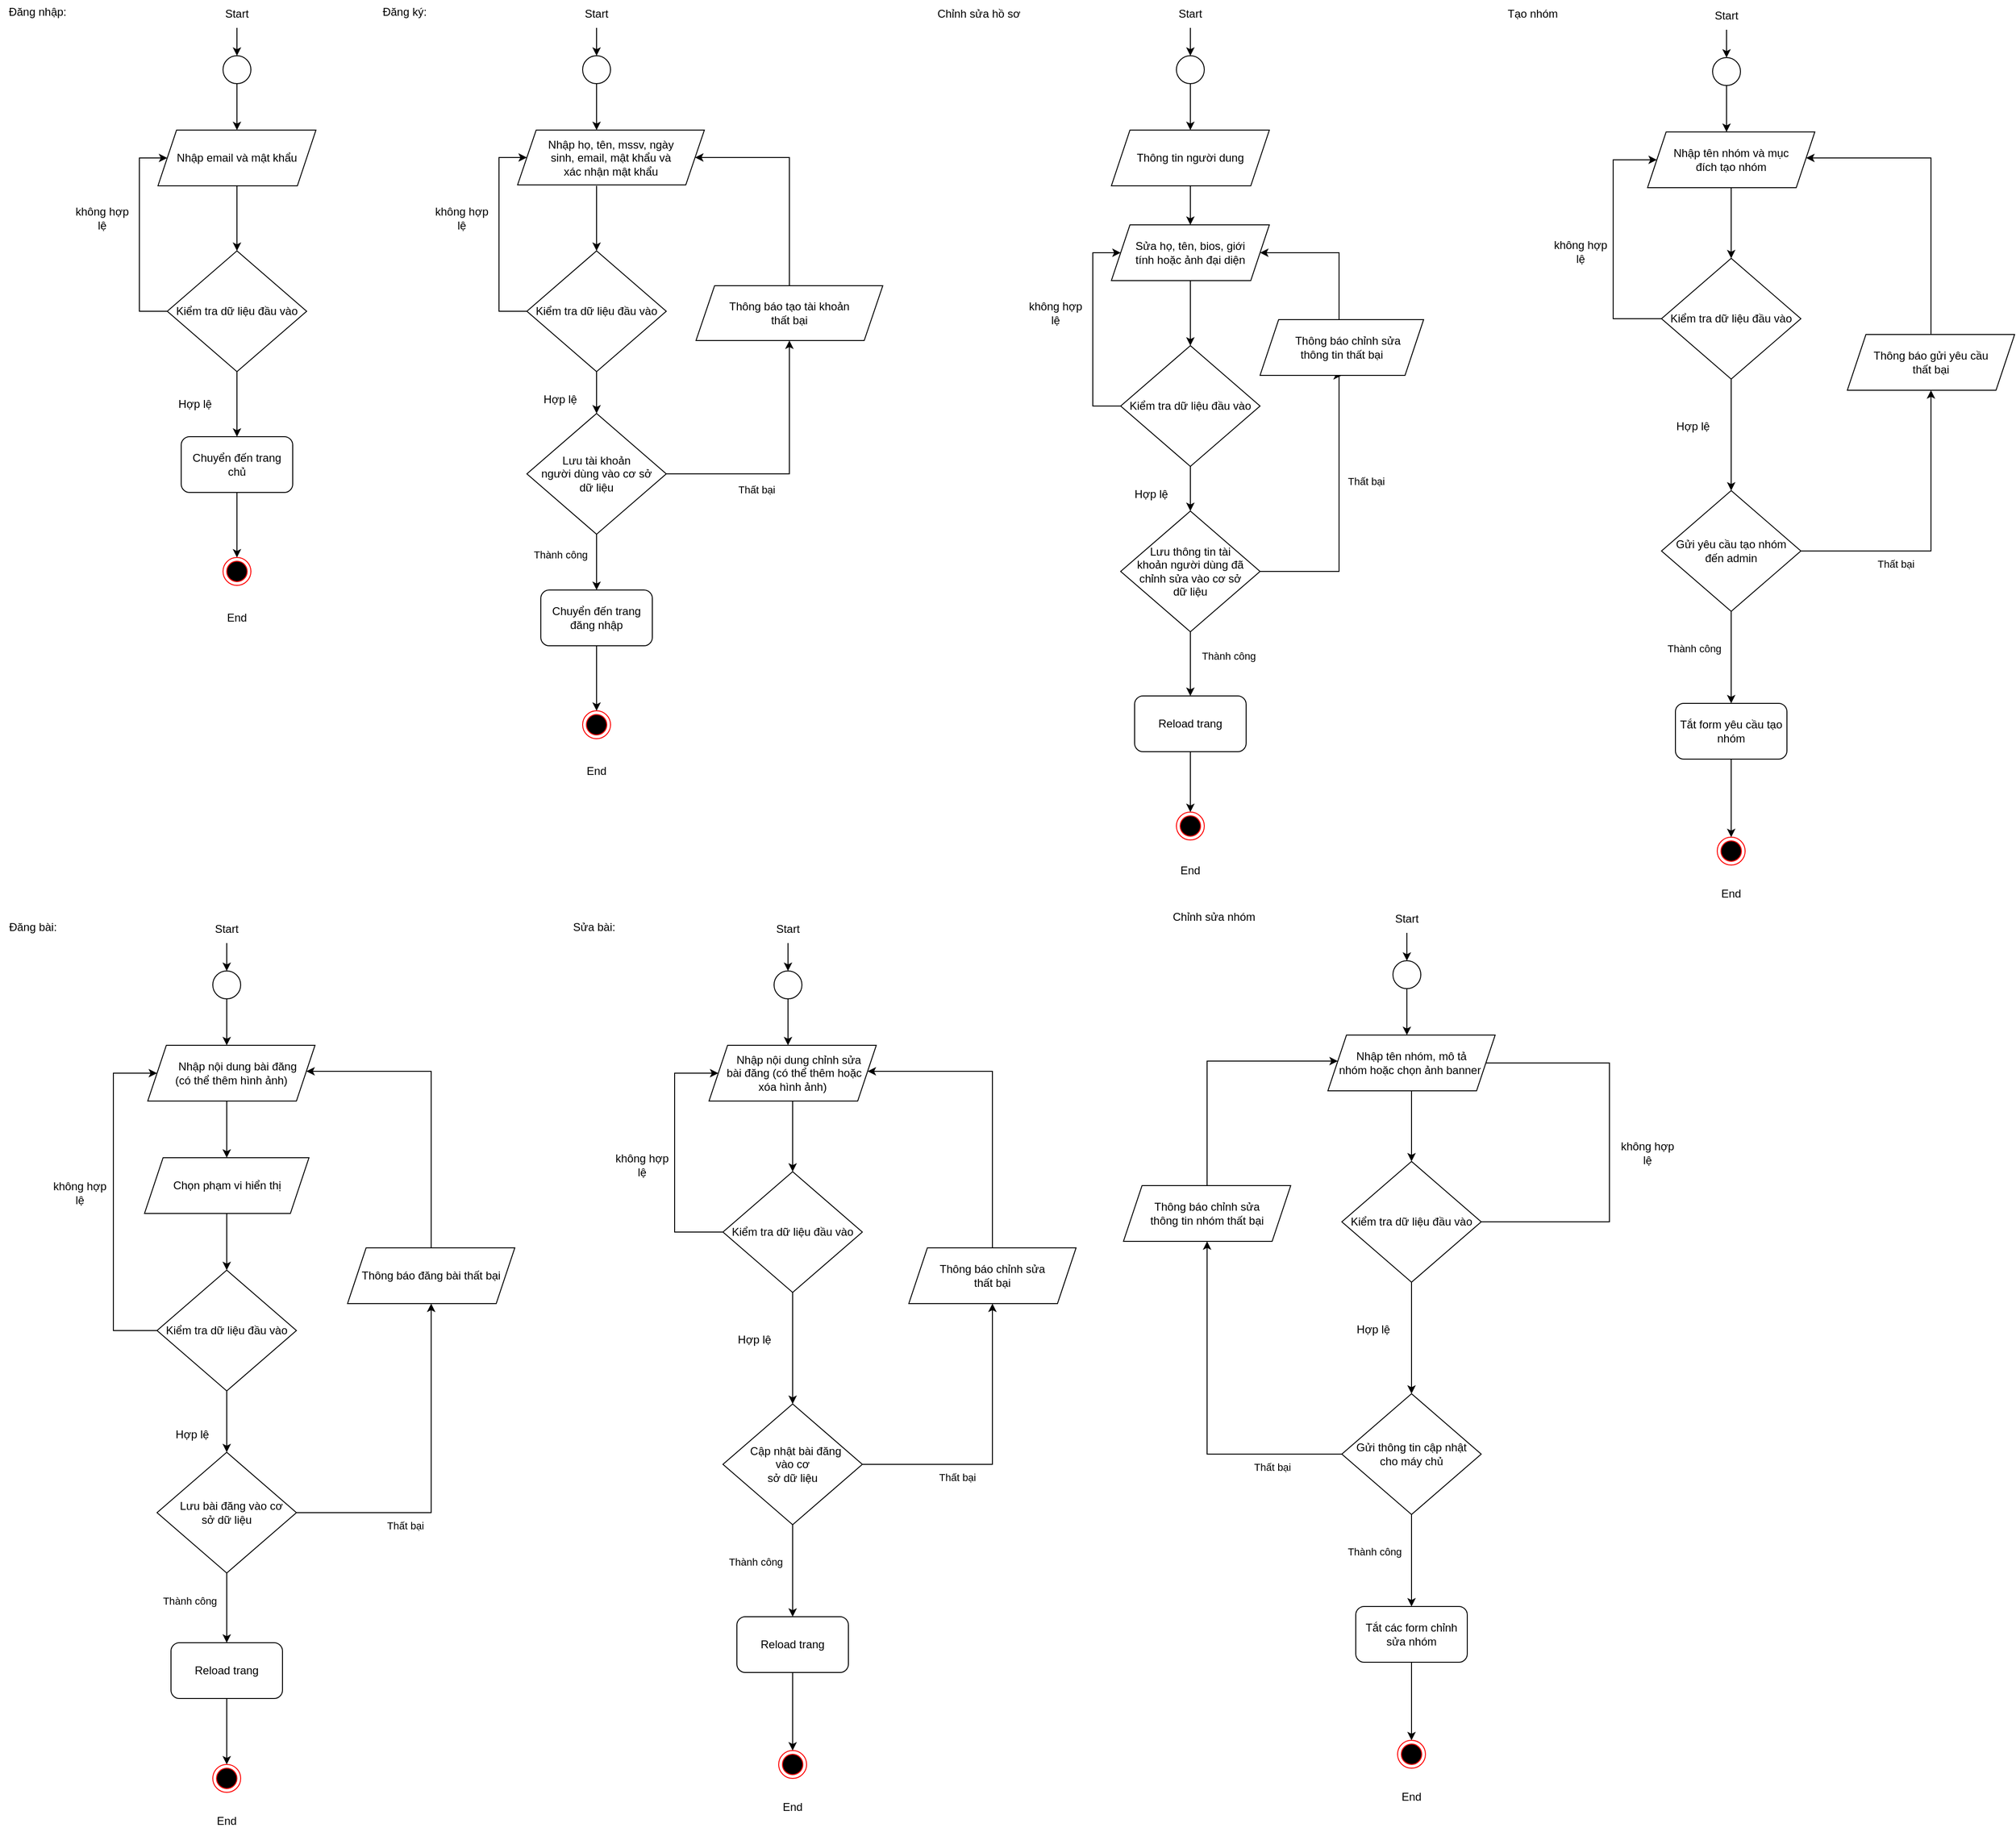<mxfile version="24.8.4">
  <diagram name="Page-1" id="thldua14ZTXM0ZRRVlnX">
    <mxGraphModel dx="1687" dy="973" grid="0" gridSize="10" guides="1" tooltips="1" connect="1" arrows="1" fold="1" page="1" pageScale="1" pageWidth="2339" pageHeight="3300" math="0" shadow="0">
      <root>
        <mxCell id="0" />
        <mxCell id="1" parent="0" />
        <mxCell id="zrPP4EijBJYdfeZ9ZNH7-3" value="" style="ellipse;whiteSpace=wrap;html=1;aspect=fixed;" parent="1" vertex="1">
          <mxGeometry x="350" y="100" width="30" height="30" as="geometry" />
        </mxCell>
        <mxCell id="zrPP4EijBJYdfeZ9ZNH7-4" value="" style="endArrow=classic;html=1;rounded=0;entryX=0.5;entryY=0;entryDx=0;entryDy=0;" parent="1" target="zrPP4EijBJYdfeZ9ZNH7-3" edge="1">
          <mxGeometry width="50" height="50" relative="1" as="geometry">
            <mxPoint x="365" y="70" as="sourcePoint" />
            <mxPoint x="565" as="targetPoint" />
          </mxGeometry>
        </mxCell>
        <mxCell id="zrPP4EijBJYdfeZ9ZNH7-5" value="Start" style="text;html=1;align=center;verticalAlign=middle;whiteSpace=wrap;rounded=0;" parent="1" vertex="1">
          <mxGeometry x="335" y="40" width="60" height="30" as="geometry" />
        </mxCell>
        <mxCell id="zrPP4EijBJYdfeZ9ZNH7-6" value="" style="endArrow=classic;html=1;rounded=0;entryX=0.5;entryY=0;entryDx=0;entryDy=0;exitX=0.5;exitY=1;exitDx=0;exitDy=0;" parent="1" source="zrPP4EijBJYdfeZ9ZNH7-3" edge="1">
          <mxGeometry width="50" height="50" relative="1" as="geometry">
            <mxPoint x="400" y="280" as="sourcePoint" />
            <mxPoint x="365" y="180" as="targetPoint" />
          </mxGeometry>
        </mxCell>
        <mxCell id="zrPP4EijBJYdfeZ9ZNH7-7" style="edgeStyle=orthogonalEdgeStyle;rounded=0;orthogonalLoop=1;jettySize=auto;html=1;entryX=0;entryY=0.5;entryDx=0;entryDy=0;" parent="1" source="zrPP4EijBJYdfeZ9ZNH7-9" target="zrPP4EijBJYdfeZ9ZNH7-17" edge="1">
          <mxGeometry relative="1" as="geometry">
            <mxPoint x="305" y="210" as="targetPoint" />
            <Array as="points">
              <mxPoint x="260" y="375" />
              <mxPoint x="260" y="210" />
            </Array>
          </mxGeometry>
        </mxCell>
        <mxCell id="zrPP4EijBJYdfeZ9ZNH7-8" style="edgeStyle=orthogonalEdgeStyle;rounded=0;orthogonalLoop=1;jettySize=auto;html=1;entryX=0.5;entryY=0;entryDx=0;entryDy=0;" parent="1" source="zrPP4EijBJYdfeZ9ZNH7-9" target="zrPP4EijBJYdfeZ9ZNH7-13" edge="1">
          <mxGeometry relative="1" as="geometry" />
        </mxCell>
        <mxCell id="zrPP4EijBJYdfeZ9ZNH7-9" value="Kiểm tra dữ liệu đầu vào" style="rhombus;whiteSpace=wrap;html=1;" parent="1" vertex="1">
          <mxGeometry x="290" y="310" width="150" height="130" as="geometry" />
        </mxCell>
        <mxCell id="zrPP4EijBJYdfeZ9ZNH7-10" value="" style="endArrow=classic;html=1;rounded=0;entryX=0.5;entryY=0;entryDx=0;entryDy=0;exitX=0.5;exitY=1;exitDx=0;exitDy=0;" parent="1" target="zrPP4EijBJYdfeZ9ZNH7-9" edge="1">
          <mxGeometry width="50" height="50" relative="1" as="geometry">
            <mxPoint x="365" y="240" as="sourcePoint" />
            <mxPoint x="450" y="330" as="targetPoint" />
          </mxGeometry>
        </mxCell>
        <mxCell id="zrPP4EijBJYdfeZ9ZNH7-11" value="không hợp lệ" style="text;html=1;align=center;verticalAlign=middle;whiteSpace=wrap;rounded=0;" parent="1" vertex="1">
          <mxGeometry x="190" y="260" width="60" height="30" as="geometry" />
        </mxCell>
        <mxCell id="zrPP4EijBJYdfeZ9ZNH7-12" style="edgeStyle=orthogonalEdgeStyle;rounded=0;orthogonalLoop=1;jettySize=auto;html=1;entryX=0.5;entryY=0;entryDx=0;entryDy=0;" parent="1" source="zrPP4EijBJYdfeZ9ZNH7-13" target="zrPP4EijBJYdfeZ9ZNH7-15" edge="1">
          <mxGeometry relative="1" as="geometry" />
        </mxCell>
        <mxCell id="zrPP4EijBJYdfeZ9ZNH7-13" value="Chuyển đến trang chủ" style="rounded=1;whiteSpace=wrap;html=1;" parent="1" vertex="1">
          <mxGeometry x="305" y="510" width="120" height="60" as="geometry" />
        </mxCell>
        <mxCell id="zrPP4EijBJYdfeZ9ZNH7-14" value="Hợp lệ" style="text;html=1;align=center;verticalAlign=middle;whiteSpace=wrap;rounded=0;" parent="1" vertex="1">
          <mxGeometry x="290" y="460" width="60" height="30" as="geometry" />
        </mxCell>
        <mxCell id="zrPP4EijBJYdfeZ9ZNH7-15" value="" style="ellipse;html=1;shape=endState;fillColor=#000000;strokeColor=#ff0000;" parent="1" vertex="1">
          <mxGeometry x="350" y="640" width="30" height="30" as="geometry" />
        </mxCell>
        <mxCell id="zrPP4EijBJYdfeZ9ZNH7-16" value="End" style="text;html=1;align=center;verticalAlign=middle;whiteSpace=wrap;rounded=0;" parent="1" vertex="1">
          <mxGeometry x="335" y="690" width="60" height="30" as="geometry" />
        </mxCell>
        <mxCell id="zrPP4EijBJYdfeZ9ZNH7-17" value="Nhập email và mật khẩu" style="shape=parallelogram;perimeter=parallelogramPerimeter;whiteSpace=wrap;html=1;fixedSize=1;" parent="1" vertex="1">
          <mxGeometry x="280" y="180" width="170" height="60" as="geometry" />
        </mxCell>
        <mxCell id="zrPP4EijBJYdfeZ9ZNH7-18" value="Đăng nhập:" style="text;html=1;align=center;verticalAlign=middle;resizable=0;points=[];autosize=1;strokeColor=none;fillColor=none;" parent="1" vertex="1">
          <mxGeometry x="110" y="40" width="80" height="26" as="geometry" />
        </mxCell>
        <mxCell id="zrPP4EijBJYdfeZ9ZNH7-19" value="" style="ellipse;whiteSpace=wrap;html=1;aspect=fixed;" parent="1" vertex="1">
          <mxGeometry x="737" y="100" width="30" height="30" as="geometry" />
        </mxCell>
        <mxCell id="zrPP4EijBJYdfeZ9ZNH7-20" value="" style="endArrow=classic;html=1;rounded=0;entryX=0.5;entryY=0;entryDx=0;entryDy=0;" parent="1" target="zrPP4EijBJYdfeZ9ZNH7-19" edge="1">
          <mxGeometry width="50" height="50" relative="1" as="geometry">
            <mxPoint x="752" y="70" as="sourcePoint" />
            <mxPoint x="952" as="targetPoint" />
          </mxGeometry>
        </mxCell>
        <mxCell id="zrPP4EijBJYdfeZ9ZNH7-21" value="Start" style="text;html=1;align=center;verticalAlign=middle;whiteSpace=wrap;rounded=0;" parent="1" vertex="1">
          <mxGeometry x="722" y="40" width="60" height="30" as="geometry" />
        </mxCell>
        <mxCell id="zrPP4EijBJYdfeZ9ZNH7-22" value="" style="endArrow=classic;html=1;rounded=0;entryX=0.5;entryY=0;entryDx=0;entryDy=0;exitX=0.5;exitY=1;exitDx=0;exitDy=0;" parent="1" source="zrPP4EijBJYdfeZ9ZNH7-19" edge="1">
          <mxGeometry width="50" height="50" relative="1" as="geometry">
            <mxPoint x="787" y="280" as="sourcePoint" />
            <mxPoint x="752" y="180" as="targetPoint" />
          </mxGeometry>
        </mxCell>
        <mxCell id="zrPP4EijBJYdfeZ9ZNH7-23" style="edgeStyle=orthogonalEdgeStyle;rounded=0;orthogonalLoop=1;jettySize=auto;html=1;entryX=0;entryY=0.5;entryDx=0;entryDy=0;" parent="1" source="zrPP4EijBJYdfeZ9ZNH7-25" target="zrPP4EijBJYdfeZ9ZNH7-33" edge="1">
          <mxGeometry relative="1" as="geometry">
            <mxPoint x="692" y="210" as="targetPoint" />
            <Array as="points">
              <mxPoint x="647" y="375" />
              <mxPoint x="647" y="210" />
            </Array>
          </mxGeometry>
        </mxCell>
        <mxCell id="zrPP4EijBJYdfeZ9ZNH7-24" style="edgeStyle=orthogonalEdgeStyle;rounded=0;orthogonalLoop=1;jettySize=auto;html=1;" parent="1" source="zrPP4EijBJYdfeZ9ZNH7-25" target="zrPP4EijBJYdfeZ9ZNH7-82" edge="1">
          <mxGeometry relative="1" as="geometry">
            <mxPoint x="752" y="510" as="targetPoint" />
          </mxGeometry>
        </mxCell>
        <mxCell id="zrPP4EijBJYdfeZ9ZNH7-25" value="Kiểm tra dữ liệu đầu vào" style="rhombus;whiteSpace=wrap;html=1;" parent="1" vertex="1">
          <mxGeometry x="677" y="310" width="150" height="130" as="geometry" />
        </mxCell>
        <mxCell id="zrPP4EijBJYdfeZ9ZNH7-26" value="" style="endArrow=classic;html=1;rounded=0;entryX=0.5;entryY=0;entryDx=0;entryDy=0;exitX=0.5;exitY=1;exitDx=0;exitDy=0;" parent="1" target="zrPP4EijBJYdfeZ9ZNH7-25" edge="1">
          <mxGeometry width="50" height="50" relative="1" as="geometry">
            <mxPoint x="752" y="240" as="sourcePoint" />
            <mxPoint x="837" y="330" as="targetPoint" />
          </mxGeometry>
        </mxCell>
        <mxCell id="zrPP4EijBJYdfeZ9ZNH7-27" value="không hợp lệ" style="text;html=1;align=center;verticalAlign=middle;whiteSpace=wrap;rounded=0;" parent="1" vertex="1">
          <mxGeometry x="577" y="260" width="60" height="30" as="geometry" />
        </mxCell>
        <mxCell id="zrPP4EijBJYdfeZ9ZNH7-28" style="edgeStyle=orthogonalEdgeStyle;rounded=0;orthogonalLoop=1;jettySize=auto;html=1;entryX=0.5;entryY=0;entryDx=0;entryDy=0;" parent="1" source="zrPP4EijBJYdfeZ9ZNH7-29" target="zrPP4EijBJYdfeZ9ZNH7-31" edge="1">
          <mxGeometry relative="1" as="geometry" />
        </mxCell>
        <mxCell id="zrPP4EijBJYdfeZ9ZNH7-29" value="Chuyển đến trang đăng nhập" style="rounded=1;whiteSpace=wrap;html=1;" parent="1" vertex="1">
          <mxGeometry x="692" y="675" width="120" height="60" as="geometry" />
        </mxCell>
        <mxCell id="zrPP4EijBJYdfeZ9ZNH7-30" value="Hợp lệ" style="text;html=1;align=center;verticalAlign=middle;whiteSpace=wrap;rounded=0;" parent="1" vertex="1">
          <mxGeometry x="683" y="455" width="60" height="30" as="geometry" />
        </mxCell>
        <mxCell id="zrPP4EijBJYdfeZ9ZNH7-31" value="" style="ellipse;html=1;shape=endState;fillColor=#000000;strokeColor=#ff0000;" parent="1" vertex="1">
          <mxGeometry x="737" y="805" width="30" height="30" as="geometry" />
        </mxCell>
        <mxCell id="zrPP4EijBJYdfeZ9ZNH7-32" value="End" style="text;html=1;align=center;verticalAlign=middle;whiteSpace=wrap;rounded=0;" parent="1" vertex="1">
          <mxGeometry x="722" y="855" width="60" height="30" as="geometry" />
        </mxCell>
        <mxCell id="zrPP4EijBJYdfeZ9ZNH7-33" value="Nhập họ, tên, mssv, ngày&lt;div&gt;sinh, email, mật khẩu và&lt;/div&gt;&lt;div&gt;xác nhận mật khẩu&lt;/div&gt;" style="shape=parallelogram;perimeter=parallelogramPerimeter;whiteSpace=wrap;html=1;fixedSize=1;" parent="1" vertex="1">
          <mxGeometry x="667" y="180" width="201" height="59" as="geometry" />
        </mxCell>
        <mxCell id="zrPP4EijBJYdfeZ9ZNH7-34" value="Đăng ký:" style="text;html=1;align=center;verticalAlign=middle;resizable=0;points=[];autosize=1;strokeColor=none;fillColor=none;" parent="1" vertex="1">
          <mxGeometry x="512" y="40" width="65" height="26" as="geometry" />
        </mxCell>
        <mxCell id="zrPP4EijBJYdfeZ9ZNH7-35" value="" style="ellipse;whiteSpace=wrap;html=1;aspect=fixed;" parent="1" vertex="1">
          <mxGeometry x="1376" y="100" width="30" height="30" as="geometry" />
        </mxCell>
        <mxCell id="zrPP4EijBJYdfeZ9ZNH7-36" value="" style="endArrow=classic;html=1;rounded=0;entryX=0.5;entryY=0;entryDx=0;entryDy=0;" parent="1" target="zrPP4EijBJYdfeZ9ZNH7-35" edge="1">
          <mxGeometry width="50" height="50" relative="1" as="geometry">
            <mxPoint x="1391" y="70" as="sourcePoint" />
            <mxPoint x="1591" as="targetPoint" />
          </mxGeometry>
        </mxCell>
        <mxCell id="zrPP4EijBJYdfeZ9ZNH7-37" value="Start" style="text;html=1;align=center;verticalAlign=middle;whiteSpace=wrap;rounded=0;" parent="1" vertex="1">
          <mxGeometry x="1361" y="40" width="60" height="30" as="geometry" />
        </mxCell>
        <mxCell id="zrPP4EijBJYdfeZ9ZNH7-38" value="" style="endArrow=classic;html=1;rounded=0;exitX=0.5;exitY=1;exitDx=0;exitDy=0;" parent="1" source="zrPP4EijBJYdfeZ9ZNH7-35" target="zrPP4EijBJYdfeZ9ZNH7-71" edge="1">
          <mxGeometry width="50" height="50" relative="1" as="geometry">
            <mxPoint x="1426" y="280" as="sourcePoint" />
            <mxPoint x="1391" y="180" as="targetPoint" />
          </mxGeometry>
        </mxCell>
        <mxCell id="zrPP4EijBJYdfeZ9ZNH7-39" style="edgeStyle=orthogonalEdgeStyle;rounded=0;orthogonalLoop=1;jettySize=auto;html=1;entryX=0;entryY=0.5;entryDx=0;entryDy=0;" parent="1" source="zrPP4EijBJYdfeZ9ZNH7-41" target="zrPP4EijBJYdfeZ9ZNH7-49" edge="1">
          <mxGeometry relative="1" as="geometry">
            <mxPoint x="1331" y="312" as="targetPoint" />
            <Array as="points">
              <mxPoint x="1286" y="477" />
              <mxPoint x="1286" y="312" />
            </Array>
          </mxGeometry>
        </mxCell>
        <mxCell id="zrPP4EijBJYdfeZ9ZNH7-40" style="edgeStyle=orthogonalEdgeStyle;rounded=0;orthogonalLoop=1;jettySize=auto;html=1;" parent="1" source="zrPP4EijBJYdfeZ9ZNH7-41" target="zrPP4EijBJYdfeZ9ZNH7-75" edge="1">
          <mxGeometry relative="1" as="geometry">
            <mxPoint x="1391" y="612" as="targetPoint" />
          </mxGeometry>
        </mxCell>
        <mxCell id="zrPP4EijBJYdfeZ9ZNH7-41" value="Kiểm tra dữ liệu đầu vào" style="rhombus;whiteSpace=wrap;html=1;" parent="1" vertex="1">
          <mxGeometry x="1316" y="412" width="150" height="130" as="geometry" />
        </mxCell>
        <mxCell id="zrPP4EijBJYdfeZ9ZNH7-42" value="" style="endArrow=classic;html=1;rounded=0;entryX=0.5;entryY=0;entryDx=0;entryDy=0;exitX=0.5;exitY=1;exitDx=0;exitDy=0;" parent="1" target="zrPP4EijBJYdfeZ9ZNH7-41" edge="1">
          <mxGeometry width="50" height="50" relative="1" as="geometry">
            <mxPoint x="1391" y="342" as="sourcePoint" />
            <mxPoint x="1476" y="432" as="targetPoint" />
          </mxGeometry>
        </mxCell>
        <mxCell id="zrPP4EijBJYdfeZ9ZNH7-43" value="không hợp lệ" style="text;html=1;align=center;verticalAlign=middle;whiteSpace=wrap;rounded=0;" parent="1" vertex="1">
          <mxGeometry x="1216" y="362" width="60" height="30" as="geometry" />
        </mxCell>
        <mxCell id="zrPP4EijBJYdfeZ9ZNH7-44" style="edgeStyle=orthogonalEdgeStyle;rounded=0;orthogonalLoop=1;jettySize=auto;html=1;entryX=0.5;entryY=0;entryDx=0;entryDy=0;" parent="1" source="zrPP4EijBJYdfeZ9ZNH7-45" target="zrPP4EijBJYdfeZ9ZNH7-47" edge="1">
          <mxGeometry relative="1" as="geometry" />
        </mxCell>
        <mxCell id="zrPP4EijBJYdfeZ9ZNH7-45" value="Reload trang" style="rounded=1;whiteSpace=wrap;html=1;" parent="1" vertex="1">
          <mxGeometry x="1331" y="789" width="120" height="60" as="geometry" />
        </mxCell>
        <mxCell id="zrPP4EijBJYdfeZ9ZNH7-46" value="Hợp lệ" style="text;html=1;align=center;verticalAlign=middle;whiteSpace=wrap;rounded=0;" parent="1" vertex="1">
          <mxGeometry x="1319" y="557" width="60" height="30" as="geometry" />
        </mxCell>
        <mxCell id="zrPP4EijBJYdfeZ9ZNH7-47" value="" style="ellipse;html=1;shape=endState;fillColor=#000000;strokeColor=#ff0000;" parent="1" vertex="1">
          <mxGeometry x="1376" y="914" width="30" height="30" as="geometry" />
        </mxCell>
        <mxCell id="zrPP4EijBJYdfeZ9ZNH7-48" value="End" style="text;html=1;align=center;verticalAlign=middle;whiteSpace=wrap;rounded=0;" parent="1" vertex="1">
          <mxGeometry x="1361" y="962" width="60" height="30" as="geometry" />
        </mxCell>
        <mxCell id="zrPP4EijBJYdfeZ9ZNH7-49" value="Sửa họ, tên, bios, giới&lt;div&gt;tính hoặc ảnh đại diện&lt;/div&gt;" style="shape=parallelogram;perimeter=parallelogramPerimeter;whiteSpace=wrap;html=1;fixedSize=1;" parent="1" vertex="1">
          <mxGeometry x="1306" y="282" width="170" height="60" as="geometry" />
        </mxCell>
        <mxCell id="zrPP4EijBJYdfeZ9ZNH7-50" value="Chỉnh sửa hồ sơ" style="text;html=1;align=center;verticalAlign=middle;resizable=0;points=[];autosize=1;strokeColor=none;fillColor=none;" parent="1" vertex="1">
          <mxGeometry x="1109" y="42" width="107" height="26" as="geometry" />
        </mxCell>
        <mxCell id="zrPP4EijBJYdfeZ9ZNH7-51" value="" style="ellipse;whiteSpace=wrap;html=1;aspect=fixed;" parent="1" vertex="1">
          <mxGeometry x="339" y="1085" width="30" height="30" as="geometry" />
        </mxCell>
        <mxCell id="zrPP4EijBJYdfeZ9ZNH7-52" value="" style="endArrow=classic;html=1;rounded=0;entryX=0.5;entryY=0;entryDx=0;entryDy=0;" parent="1" target="zrPP4EijBJYdfeZ9ZNH7-51" edge="1">
          <mxGeometry width="50" height="50" relative="1" as="geometry">
            <mxPoint x="354" y="1055" as="sourcePoint" />
            <mxPoint x="554" y="985" as="targetPoint" />
          </mxGeometry>
        </mxCell>
        <mxCell id="zrPP4EijBJYdfeZ9ZNH7-53" value="Start" style="text;html=1;align=center;verticalAlign=middle;whiteSpace=wrap;rounded=0;" parent="1" vertex="1">
          <mxGeometry x="324" y="1025" width="60" height="30" as="geometry" />
        </mxCell>
        <mxCell id="zrPP4EijBJYdfeZ9ZNH7-54" value="" style="endArrow=classic;html=1;rounded=0;entryX=0.5;entryY=0;entryDx=0;entryDy=0;exitX=0.5;exitY=1;exitDx=0;exitDy=0;" parent="1" source="zrPP4EijBJYdfeZ9ZNH7-51" edge="1">
          <mxGeometry width="50" height="50" relative="1" as="geometry">
            <mxPoint x="389" y="1265" as="sourcePoint" />
            <mxPoint x="354" y="1165" as="targetPoint" />
          </mxGeometry>
        </mxCell>
        <mxCell id="zrPP4EijBJYdfeZ9ZNH7-55" style="edgeStyle=orthogonalEdgeStyle;rounded=0;orthogonalLoop=1;jettySize=auto;html=1;entryX=0;entryY=0.5;entryDx=0;entryDy=0;" parent="1" source="zrPP4EijBJYdfeZ9ZNH7-57" target="zrPP4EijBJYdfeZ9ZNH7-65" edge="1">
          <mxGeometry relative="1" as="geometry">
            <mxPoint x="294" y="1195" as="targetPoint" />
            <Array as="points">
              <mxPoint x="232" y="1472" />
              <mxPoint x="232" y="1195" />
            </Array>
          </mxGeometry>
        </mxCell>
        <mxCell id="zrPP4EijBJYdfeZ9ZNH7-56" style="edgeStyle=orthogonalEdgeStyle;rounded=0;orthogonalLoop=1;jettySize=auto;html=1;" parent="1" source="zrPP4EijBJYdfeZ9ZNH7-57" target="zrPP4EijBJYdfeZ9ZNH7-89" edge="1">
          <mxGeometry relative="1" as="geometry" />
        </mxCell>
        <mxCell id="zrPP4EijBJYdfeZ9ZNH7-57" value="Kiểm tra dữ liệu đầu vào" style="rhombus;whiteSpace=wrap;html=1;" parent="1" vertex="1">
          <mxGeometry x="279" y="1407" width="150" height="130" as="geometry" />
        </mxCell>
        <mxCell id="zrPP4EijBJYdfeZ9ZNH7-58" value="" style="endArrow=classic;html=1;rounded=0;entryX=0.5;entryY=0;entryDx=0;entryDy=0;exitX=0.5;exitY=1;exitDx=0;exitDy=0;" parent="1" target="zrPP4EijBJYdfeZ9ZNH7-67" edge="1">
          <mxGeometry width="50" height="50" relative="1" as="geometry">
            <mxPoint x="354" y="1225" as="sourcePoint" />
            <mxPoint x="439" y="1315" as="targetPoint" />
          </mxGeometry>
        </mxCell>
        <mxCell id="zrPP4EijBJYdfeZ9ZNH7-59" value="không hợp lệ" style="text;html=1;align=center;verticalAlign=middle;whiteSpace=wrap;rounded=0;" parent="1" vertex="1">
          <mxGeometry x="166" y="1309" width="60" height="30" as="geometry" />
        </mxCell>
        <mxCell id="zrPP4EijBJYdfeZ9ZNH7-60" style="edgeStyle=orthogonalEdgeStyle;rounded=0;orthogonalLoop=1;jettySize=auto;html=1;entryX=0.5;entryY=0;entryDx=0;entryDy=0;" parent="1" source="zrPP4EijBJYdfeZ9ZNH7-61" target="zrPP4EijBJYdfeZ9ZNH7-63" edge="1">
          <mxGeometry relative="1" as="geometry" />
        </mxCell>
        <mxCell id="zrPP4EijBJYdfeZ9ZNH7-61" value="Reload trang" style="rounded=1;whiteSpace=wrap;html=1;" parent="1" vertex="1">
          <mxGeometry x="294" y="1808" width="120" height="60" as="geometry" />
        </mxCell>
        <mxCell id="zrPP4EijBJYdfeZ9ZNH7-62" value="Hợp lệ" style="text;html=1;align=center;verticalAlign=middle;whiteSpace=wrap;rounded=0;" parent="1" vertex="1">
          <mxGeometry x="287" y="1569" width="60" height="30" as="geometry" />
        </mxCell>
        <mxCell id="zrPP4EijBJYdfeZ9ZNH7-63" value="" style="ellipse;html=1;shape=endState;fillColor=#000000;strokeColor=#ff0000;" parent="1" vertex="1">
          <mxGeometry x="339" y="1939" width="30" height="30" as="geometry" />
        </mxCell>
        <mxCell id="zrPP4EijBJYdfeZ9ZNH7-64" value="End" style="text;html=1;align=center;verticalAlign=middle;whiteSpace=wrap;rounded=0;" parent="1" vertex="1">
          <mxGeometry x="324" y="1985" width="60" height="30" as="geometry" />
        </mxCell>
        <mxCell id="zrPP4EijBJYdfeZ9ZNH7-65" value="&amp;nbsp; &amp;nbsp; Nhập nội dung bài đăng&lt;div&gt;(có thể thêm hình ảnh)&lt;/div&gt;" style="shape=parallelogram;perimeter=parallelogramPerimeter;whiteSpace=wrap;html=1;fixedSize=1;" parent="1" vertex="1">
          <mxGeometry x="269" y="1165" width="180" height="60" as="geometry" />
        </mxCell>
        <mxCell id="zrPP4EijBJYdfeZ9ZNH7-66" value="Đăng bài:" style="text;html=1;align=center;verticalAlign=middle;resizable=0;points=[];autosize=1;strokeColor=none;fillColor=none;" parent="1" vertex="1">
          <mxGeometry x="110" y="1025" width="69" height="26" as="geometry" />
        </mxCell>
        <mxCell id="zrPP4EijBJYdfeZ9ZNH7-68" style="edgeStyle=orthogonalEdgeStyle;rounded=0;orthogonalLoop=1;jettySize=auto;html=1;exitX=0.5;exitY=1;exitDx=0;exitDy=0;" parent="1" source="zrPP4EijBJYdfeZ9ZNH7-67" target="zrPP4EijBJYdfeZ9ZNH7-57" edge="1">
          <mxGeometry relative="1" as="geometry" />
        </mxCell>
        <mxCell id="zrPP4EijBJYdfeZ9ZNH7-67" value="Chọn phạm vi hiển thị" style="shape=parallelogram;perimeter=parallelogramPerimeter;whiteSpace=wrap;html=1;fixedSize=1;" parent="1" vertex="1">
          <mxGeometry x="265.5" y="1286" width="177" height="60" as="geometry" />
        </mxCell>
        <mxCell id="zrPP4EijBJYdfeZ9ZNH7-70" style="edgeStyle=orthogonalEdgeStyle;rounded=0;orthogonalLoop=1;jettySize=auto;html=1;" parent="1" source="zrPP4EijBJYdfeZ9ZNH7-82" target="zrPP4EijBJYdfeZ9ZNH7-29" edge="1">
          <mxGeometry relative="1" as="geometry">
            <mxPoint x="752" y="570" as="sourcePoint" />
          </mxGeometry>
        </mxCell>
        <mxCell id="zrPP4EijBJYdfeZ9ZNH7-86" value="Thành công" style="edgeLabel;html=1;align=center;verticalAlign=middle;resizable=0;points=[];" parent="zrPP4EijBJYdfeZ9ZNH7-70" vertex="1" connectable="0">
          <mxGeometry x="-0.3" relative="1" as="geometry">
            <mxPoint x="-39" y="1" as="offset" />
          </mxGeometry>
        </mxCell>
        <mxCell id="zrPP4EijBJYdfeZ9ZNH7-72" style="edgeStyle=orthogonalEdgeStyle;rounded=0;orthogonalLoop=1;jettySize=auto;html=1;exitX=0.5;exitY=1;exitDx=0;exitDy=0;" parent="1" source="zrPP4EijBJYdfeZ9ZNH7-71" target="zrPP4EijBJYdfeZ9ZNH7-49" edge="1">
          <mxGeometry relative="1" as="geometry" />
        </mxCell>
        <mxCell id="zrPP4EijBJYdfeZ9ZNH7-71" value="Thông tin người dung" style="shape=parallelogram;perimeter=parallelogramPerimeter;whiteSpace=wrap;html=1;fixedSize=1;" parent="1" vertex="1">
          <mxGeometry x="1306" y="180" width="170" height="60" as="geometry" />
        </mxCell>
        <mxCell id="zrPP4EijBJYdfeZ9ZNH7-74" style="edgeStyle=orthogonalEdgeStyle;rounded=0;orthogonalLoop=1;jettySize=auto;html=1;exitX=0.5;exitY=1;exitDx=0;exitDy=0;" parent="1" source="zrPP4EijBJYdfeZ9ZNH7-75" target="zrPP4EijBJYdfeZ9ZNH7-45" edge="1">
          <mxGeometry relative="1" as="geometry">
            <mxPoint x="1391" y="672" as="sourcePoint" />
          </mxGeometry>
        </mxCell>
        <mxCell id="zrPP4EijBJYdfeZ9ZNH7-76" style="edgeStyle=orthogonalEdgeStyle;rounded=0;orthogonalLoop=1;jettySize=auto;html=1;exitX=1;exitY=0.5;exitDx=0;exitDy=0;entryX=0.5;entryY=1;entryDx=0;entryDy=0;" parent="1" source="zrPP4EijBJYdfeZ9ZNH7-75" target="zrPP4EijBJYdfeZ9ZNH7-79" edge="1">
          <mxGeometry relative="1" as="geometry">
            <Array as="points">
              <mxPoint x="1551" y="655" />
            </Array>
          </mxGeometry>
        </mxCell>
        <mxCell id="zrPP4EijBJYdfeZ9ZNH7-77" value="Thành công" style="edgeLabel;html=1;align=center;verticalAlign=middle;resizable=0;points=[];" parent="zrPP4EijBJYdfeZ9ZNH7-76" vertex="1" connectable="0">
          <mxGeometry x="0.252" y="2" relative="1" as="geometry">
            <mxPoint x="-117" y="193" as="offset" />
          </mxGeometry>
        </mxCell>
        <mxCell id="zrPP4EijBJYdfeZ9ZNH7-78" value="Thất bại" style="edgeLabel;html=1;align=center;verticalAlign=middle;resizable=0;points=[];" parent="zrPP4EijBJYdfeZ9ZNH7-76" vertex="1" connectable="0">
          <mxGeometry x="0.01" y="-4" relative="1" as="geometry">
            <mxPoint x="25" y="-31" as="offset" />
          </mxGeometry>
        </mxCell>
        <mxCell id="zrPP4EijBJYdfeZ9ZNH7-75" value="Lưu thông tin tài&lt;div&gt;khoản&amp;nbsp;&lt;span style=&quot;background-color: initial;&quot;&gt;người dùng đã&lt;/span&gt;&lt;/div&gt;&lt;div&gt;&lt;span style=&quot;background-color: initial;&quot;&gt;chỉnh sửa vào cơ sở&lt;/span&gt;&lt;div&gt;dữ liệu&lt;/div&gt;&lt;/div&gt;" style="rhombus;whiteSpace=wrap;html=1;" parent="1" vertex="1">
          <mxGeometry x="1316" y="590" width="150" height="130" as="geometry" />
        </mxCell>
        <mxCell id="zrPP4EijBJYdfeZ9ZNH7-80" style="edgeStyle=orthogonalEdgeStyle;rounded=0;orthogonalLoop=1;jettySize=auto;html=1;exitX=0.5;exitY=0;exitDx=0;exitDy=0;entryX=1;entryY=0.5;entryDx=0;entryDy=0;" parent="1" source="zrPP4EijBJYdfeZ9ZNH7-79" target="zrPP4EijBJYdfeZ9ZNH7-49" edge="1">
          <mxGeometry relative="1" as="geometry">
            <Array as="points">
              <mxPoint x="1551" y="312" />
            </Array>
          </mxGeometry>
        </mxCell>
        <mxCell id="zrPP4EijBJYdfeZ9ZNH7-79" value="&amp;nbsp; &amp;nbsp; Thông báo chỉnh sửa&lt;div&gt;thông tin thất bại&lt;/div&gt;" style="shape=parallelogram;perimeter=parallelogramPerimeter;whiteSpace=wrap;html=1;fixedSize=1;" parent="1" vertex="1">
          <mxGeometry x="1466" y="384" width="176" height="60" as="geometry" />
        </mxCell>
        <mxCell id="zrPP4EijBJYdfeZ9ZNH7-85" style="edgeStyle=orthogonalEdgeStyle;rounded=0;orthogonalLoop=1;jettySize=auto;html=1;exitX=1;exitY=0.5;exitDx=0;exitDy=0;" parent="1" source="zrPP4EijBJYdfeZ9ZNH7-82" target="zrPP4EijBJYdfeZ9ZNH7-84" edge="1">
          <mxGeometry relative="1" as="geometry" />
        </mxCell>
        <mxCell id="zrPP4EijBJYdfeZ9ZNH7-87" value="Thất bại" style="edgeLabel;html=1;align=center;verticalAlign=middle;resizable=0;points=[];" parent="zrPP4EijBJYdfeZ9ZNH7-85" vertex="1" connectable="0">
          <mxGeometry x="-0.29" relative="1" as="geometry">
            <mxPoint x="-1" y="17" as="offset" />
          </mxGeometry>
        </mxCell>
        <mxCell id="zrPP4EijBJYdfeZ9ZNH7-82" value="Lưu tài khoản&lt;div&gt;người&amp;nbsp;&lt;span style=&quot;background-color: initial;&quot;&gt;dùng vào cơ sở&lt;/span&gt;&lt;div&gt;dữ liệu&lt;/div&gt;&lt;/div&gt;" style="rhombus;whiteSpace=wrap;html=1;" parent="1" vertex="1">
          <mxGeometry x="677" y="485" width="150" height="130" as="geometry" />
        </mxCell>
        <mxCell id="zrPP4EijBJYdfeZ9ZNH7-88" style="edgeStyle=orthogonalEdgeStyle;rounded=0;orthogonalLoop=1;jettySize=auto;html=1;exitX=0.5;exitY=0;exitDx=0;exitDy=0;entryX=1;entryY=0.5;entryDx=0;entryDy=0;" parent="1" source="zrPP4EijBJYdfeZ9ZNH7-84" target="zrPP4EijBJYdfeZ9ZNH7-33" edge="1">
          <mxGeometry relative="1" as="geometry">
            <Array as="points">
              <mxPoint x="960" y="210" />
            </Array>
          </mxGeometry>
        </mxCell>
        <mxCell id="zrPP4EijBJYdfeZ9ZNH7-84" value="Thông báo tạo tài khoản&lt;div&gt;thất bại&lt;/div&gt;" style="shape=parallelogram;perimeter=parallelogramPerimeter;whiteSpace=wrap;html=1;fixedSize=1;" parent="1" vertex="1">
          <mxGeometry x="859" y="347.5" width="201" height="59" as="geometry" />
        </mxCell>
        <mxCell id="zrPP4EijBJYdfeZ9ZNH7-90" style="edgeStyle=orthogonalEdgeStyle;rounded=0;orthogonalLoop=1;jettySize=auto;html=1;exitX=0.5;exitY=1;exitDx=0;exitDy=0;" parent="1" source="zrPP4EijBJYdfeZ9ZNH7-89" target="zrPP4EijBJYdfeZ9ZNH7-61" edge="1">
          <mxGeometry relative="1" as="geometry" />
        </mxCell>
        <mxCell id="zrPP4EijBJYdfeZ9ZNH7-91" value="Thành công" style="edgeLabel;html=1;align=center;verticalAlign=middle;resizable=0;points=[];" parent="zrPP4EijBJYdfeZ9ZNH7-90" vertex="1" connectable="0">
          <mxGeometry x="-0.2" y="3" relative="1" as="geometry">
            <mxPoint x="-43" as="offset" />
          </mxGeometry>
        </mxCell>
        <mxCell id="zrPP4EijBJYdfeZ9ZNH7-93" style="edgeStyle=orthogonalEdgeStyle;rounded=0;orthogonalLoop=1;jettySize=auto;html=1;exitX=1;exitY=0.5;exitDx=0;exitDy=0;" parent="1" source="zrPP4EijBJYdfeZ9ZNH7-89" target="zrPP4EijBJYdfeZ9ZNH7-92" edge="1">
          <mxGeometry relative="1" as="geometry" />
        </mxCell>
        <mxCell id="zrPP4EijBJYdfeZ9ZNH7-95" value="Thất bại" style="edgeLabel;html=1;align=center;verticalAlign=middle;resizable=0;points=[];" parent="zrPP4EijBJYdfeZ9ZNH7-93" vertex="1" connectable="0">
          <mxGeometry x="-0.455" y="1" relative="1" as="geometry">
            <mxPoint x="16" y="15" as="offset" />
          </mxGeometry>
        </mxCell>
        <mxCell id="zrPP4EijBJYdfeZ9ZNH7-89" value="&amp;nbsp; &amp;nbsp;Lưu bài đăng vào cơ&lt;div&gt;sở dữ liệu&lt;/div&gt;" style="rhombus;whiteSpace=wrap;html=1;" parent="1" vertex="1">
          <mxGeometry x="279" y="1603" width="150" height="130" as="geometry" />
        </mxCell>
        <mxCell id="zrPP4EijBJYdfeZ9ZNH7-96" style="edgeStyle=orthogonalEdgeStyle;rounded=0;orthogonalLoop=1;jettySize=auto;html=1;exitX=0.5;exitY=0;exitDx=0;exitDy=0;" parent="1" source="zrPP4EijBJYdfeZ9ZNH7-92" target="zrPP4EijBJYdfeZ9ZNH7-65" edge="1">
          <mxGeometry relative="1" as="geometry">
            <Array as="points">
              <mxPoint x="574" y="1193" />
            </Array>
          </mxGeometry>
        </mxCell>
        <mxCell id="zrPP4EijBJYdfeZ9ZNH7-92" value="Thông báo đăng bài thất bại" style="shape=parallelogram;perimeter=parallelogramPerimeter;whiteSpace=wrap;html=1;fixedSize=1;" parent="1" vertex="1">
          <mxGeometry x="484" y="1383" width="180" height="60" as="geometry" />
        </mxCell>
        <mxCell id="I4O5xyEKgsiIxu2QFyqc-1" value="" style="ellipse;whiteSpace=wrap;html=1;aspect=fixed;" parent="1" vertex="1">
          <mxGeometry x="943" y="1085" width="30" height="30" as="geometry" />
        </mxCell>
        <mxCell id="I4O5xyEKgsiIxu2QFyqc-2" value="" style="endArrow=classic;html=1;rounded=0;entryX=0.5;entryY=0;entryDx=0;entryDy=0;" parent="1" target="I4O5xyEKgsiIxu2QFyqc-1" edge="1">
          <mxGeometry width="50" height="50" relative="1" as="geometry">
            <mxPoint x="958" y="1055" as="sourcePoint" />
            <mxPoint x="1158" y="985" as="targetPoint" />
          </mxGeometry>
        </mxCell>
        <mxCell id="I4O5xyEKgsiIxu2QFyqc-3" value="Start" style="text;html=1;align=center;verticalAlign=middle;whiteSpace=wrap;rounded=0;" parent="1" vertex="1">
          <mxGeometry x="928" y="1025" width="60" height="30" as="geometry" />
        </mxCell>
        <mxCell id="I4O5xyEKgsiIxu2QFyqc-4" value="" style="endArrow=classic;html=1;rounded=0;entryX=0.5;entryY=0;entryDx=0;entryDy=0;exitX=0.5;exitY=1;exitDx=0;exitDy=0;" parent="1" source="I4O5xyEKgsiIxu2QFyqc-1" edge="1">
          <mxGeometry width="50" height="50" relative="1" as="geometry">
            <mxPoint x="993" y="1265" as="sourcePoint" />
            <mxPoint x="958" y="1165" as="targetPoint" />
          </mxGeometry>
        </mxCell>
        <mxCell id="I4O5xyEKgsiIxu2QFyqc-5" style="edgeStyle=orthogonalEdgeStyle;rounded=0;orthogonalLoop=1;jettySize=auto;html=1;entryX=0;entryY=0.5;entryDx=0;entryDy=0;" parent="1" source="I4O5xyEKgsiIxu2QFyqc-7" target="I4O5xyEKgsiIxu2QFyqc-15" edge="1">
          <mxGeometry relative="1" as="geometry">
            <mxPoint x="898" y="1195" as="targetPoint" />
            <Array as="points">
              <mxPoint x="836" y="1366" />
              <mxPoint x="836" y="1195" />
            </Array>
          </mxGeometry>
        </mxCell>
        <mxCell id="I4O5xyEKgsiIxu2QFyqc-6" style="edgeStyle=orthogonalEdgeStyle;rounded=0;orthogonalLoop=1;jettySize=auto;html=1;" parent="1" source="I4O5xyEKgsiIxu2QFyqc-7" target="I4O5xyEKgsiIxu2QFyqc-23" edge="1">
          <mxGeometry relative="1" as="geometry" />
        </mxCell>
        <mxCell id="I4O5xyEKgsiIxu2QFyqc-7" value="Kiểm tra dữ liệu đầu vào" style="rhombus;whiteSpace=wrap;html=1;" parent="1" vertex="1">
          <mxGeometry x="888" y="1301" width="150" height="130" as="geometry" />
        </mxCell>
        <mxCell id="I4O5xyEKgsiIxu2QFyqc-9" value="không hợp lệ" style="text;html=1;align=center;verticalAlign=middle;whiteSpace=wrap;rounded=0;" parent="1" vertex="1">
          <mxGeometry x="771" y="1279" width="60" height="30" as="geometry" />
        </mxCell>
        <mxCell id="I4O5xyEKgsiIxu2QFyqc-10" style="edgeStyle=orthogonalEdgeStyle;rounded=0;orthogonalLoop=1;jettySize=auto;html=1;entryX=0.5;entryY=0;entryDx=0;entryDy=0;" parent="1" source="I4O5xyEKgsiIxu2QFyqc-11" target="I4O5xyEKgsiIxu2QFyqc-13" edge="1">
          <mxGeometry relative="1" as="geometry" />
        </mxCell>
        <mxCell id="I4O5xyEKgsiIxu2QFyqc-11" value="Reload trang" style="rounded=1;whiteSpace=wrap;html=1;" parent="1" vertex="1">
          <mxGeometry x="903" y="1780" width="120" height="60" as="geometry" />
        </mxCell>
        <mxCell id="I4O5xyEKgsiIxu2QFyqc-12" value="Hợp lệ" style="text;html=1;align=center;verticalAlign=middle;whiteSpace=wrap;rounded=0;" parent="1" vertex="1">
          <mxGeometry x="892" y="1467" width="60" height="30" as="geometry" />
        </mxCell>
        <mxCell id="I4O5xyEKgsiIxu2QFyqc-13" value="" style="ellipse;html=1;shape=endState;fillColor=#000000;strokeColor=#ff0000;" parent="1" vertex="1">
          <mxGeometry x="948" y="1924" width="30" height="30" as="geometry" />
        </mxCell>
        <mxCell id="I4O5xyEKgsiIxu2QFyqc-14" value="End" style="text;html=1;align=center;verticalAlign=middle;whiteSpace=wrap;rounded=0;" parent="1" vertex="1">
          <mxGeometry x="933" y="1970" width="60" height="30" as="geometry" />
        </mxCell>
        <mxCell id="I4O5xyEKgsiIxu2QFyqc-26" style="edgeStyle=orthogonalEdgeStyle;rounded=0;orthogonalLoop=1;jettySize=auto;html=1;exitX=0.5;exitY=1;exitDx=0;exitDy=0;" parent="1" source="I4O5xyEKgsiIxu2QFyqc-15" target="I4O5xyEKgsiIxu2QFyqc-7" edge="1">
          <mxGeometry relative="1" as="geometry" />
        </mxCell>
        <mxCell id="I4O5xyEKgsiIxu2QFyqc-15" value="&amp;nbsp; &amp;nbsp; Nhập nội dung chỉnh sửa&lt;div&gt;&amp;nbsp;bài đăng (có thể thêm&amp;nbsp;&lt;span style=&quot;background-color: initial;&quot;&gt;hoặc xóa&amp;nbsp;&lt;/span&gt;&lt;span style=&quot;background-color: initial;&quot;&gt;hình ảnh)&lt;/span&gt;&lt;/div&gt;" style="shape=parallelogram;perimeter=parallelogramPerimeter;whiteSpace=wrap;html=1;fixedSize=1;" parent="1" vertex="1">
          <mxGeometry x="873" y="1165" width="180" height="60" as="geometry" />
        </mxCell>
        <mxCell id="I4O5xyEKgsiIxu2QFyqc-16" value="Sửa bài:" style="text;html=1;align=center;verticalAlign=middle;resizable=0;points=[];autosize=1;strokeColor=none;fillColor=none;" parent="1" vertex="1">
          <mxGeometry x="717" y="1025" width="63" height="26" as="geometry" />
        </mxCell>
        <mxCell id="I4O5xyEKgsiIxu2QFyqc-19" style="edgeStyle=orthogonalEdgeStyle;rounded=0;orthogonalLoop=1;jettySize=auto;html=1;exitX=0.5;exitY=1;exitDx=0;exitDy=0;" parent="1" source="I4O5xyEKgsiIxu2QFyqc-23" target="I4O5xyEKgsiIxu2QFyqc-11" edge="1">
          <mxGeometry relative="1" as="geometry" />
        </mxCell>
        <mxCell id="I4O5xyEKgsiIxu2QFyqc-20" value="Thành công" style="edgeLabel;html=1;align=center;verticalAlign=middle;resizable=0;points=[];" parent="I4O5xyEKgsiIxu2QFyqc-19" vertex="1" connectable="0">
          <mxGeometry x="-0.2" y="3" relative="1" as="geometry">
            <mxPoint x="-43" as="offset" />
          </mxGeometry>
        </mxCell>
        <mxCell id="I4O5xyEKgsiIxu2QFyqc-21" style="edgeStyle=orthogonalEdgeStyle;rounded=0;orthogonalLoop=1;jettySize=auto;html=1;exitX=1;exitY=0.5;exitDx=0;exitDy=0;" parent="1" source="I4O5xyEKgsiIxu2QFyqc-23" target="I4O5xyEKgsiIxu2QFyqc-25" edge="1">
          <mxGeometry relative="1" as="geometry" />
        </mxCell>
        <mxCell id="I4O5xyEKgsiIxu2QFyqc-22" value="Thất bại" style="edgeLabel;html=1;align=center;verticalAlign=middle;resizable=0;points=[];" parent="I4O5xyEKgsiIxu2QFyqc-21" vertex="1" connectable="0">
          <mxGeometry x="-0.455" y="1" relative="1" as="geometry">
            <mxPoint x="16" y="15" as="offset" />
          </mxGeometry>
        </mxCell>
        <mxCell id="I4O5xyEKgsiIxu2QFyqc-23" value="&amp;nbsp; &amp;nbsp;Cập nhật bài đăng&amp;nbsp;&lt;div&gt;vào cơ&lt;div&gt;sở dữ liệu&lt;/div&gt;&lt;/div&gt;" style="rhombus;whiteSpace=wrap;html=1;" parent="1" vertex="1">
          <mxGeometry x="888" y="1551" width="150" height="130" as="geometry" />
        </mxCell>
        <mxCell id="I4O5xyEKgsiIxu2QFyqc-24" style="edgeStyle=orthogonalEdgeStyle;rounded=0;orthogonalLoop=1;jettySize=auto;html=1;exitX=0.5;exitY=0;exitDx=0;exitDy=0;" parent="1" source="I4O5xyEKgsiIxu2QFyqc-25" target="I4O5xyEKgsiIxu2QFyqc-15" edge="1">
          <mxGeometry relative="1" as="geometry">
            <Array as="points">
              <mxPoint x="1178" y="1193" />
            </Array>
          </mxGeometry>
        </mxCell>
        <mxCell id="I4O5xyEKgsiIxu2QFyqc-25" value="Thông báo chỉnh sửa&lt;div&gt;thất&amp;nbsp;&lt;span style=&quot;background-color: initial;&quot;&gt;bại&lt;/span&gt;&lt;/div&gt;" style="shape=parallelogram;perimeter=parallelogramPerimeter;whiteSpace=wrap;html=1;fixedSize=1;" parent="1" vertex="1">
          <mxGeometry x="1088" y="1383" width="180" height="60" as="geometry" />
        </mxCell>
        <mxCell id="I4O5xyEKgsiIxu2QFyqc-27" value="" style="ellipse;whiteSpace=wrap;html=1;aspect=fixed;" parent="1" vertex="1">
          <mxGeometry x="1953" y="102" width="30" height="30" as="geometry" />
        </mxCell>
        <mxCell id="I4O5xyEKgsiIxu2QFyqc-28" value="" style="endArrow=classic;html=1;rounded=0;entryX=0.5;entryY=0;entryDx=0;entryDy=0;" parent="1" target="I4O5xyEKgsiIxu2QFyqc-27" edge="1">
          <mxGeometry width="50" height="50" relative="1" as="geometry">
            <mxPoint x="1968" y="72" as="sourcePoint" />
            <mxPoint x="2168" y="2" as="targetPoint" />
          </mxGeometry>
        </mxCell>
        <mxCell id="I4O5xyEKgsiIxu2QFyqc-29" value="Start" style="text;html=1;align=center;verticalAlign=middle;whiteSpace=wrap;rounded=0;" parent="1" vertex="1">
          <mxGeometry x="1938" y="42" width="60" height="30" as="geometry" />
        </mxCell>
        <mxCell id="I4O5xyEKgsiIxu2QFyqc-30" value="" style="endArrow=classic;html=1;rounded=0;entryX=0.5;entryY=0;entryDx=0;entryDy=0;exitX=0.5;exitY=1;exitDx=0;exitDy=0;" parent="1" source="I4O5xyEKgsiIxu2QFyqc-27" edge="1">
          <mxGeometry width="50" height="50" relative="1" as="geometry">
            <mxPoint x="2003" y="282" as="sourcePoint" />
            <mxPoint x="1968" y="182" as="targetPoint" />
          </mxGeometry>
        </mxCell>
        <mxCell id="I4O5xyEKgsiIxu2QFyqc-31" style="edgeStyle=orthogonalEdgeStyle;rounded=0;orthogonalLoop=1;jettySize=auto;html=1;entryX=0;entryY=0.5;entryDx=0;entryDy=0;" parent="1" source="I4O5xyEKgsiIxu2QFyqc-33" target="I4O5xyEKgsiIxu2QFyqc-41" edge="1">
          <mxGeometry relative="1" as="geometry">
            <mxPoint x="1908" y="212" as="targetPoint" />
            <Array as="points">
              <mxPoint x="1846" y="383" />
              <mxPoint x="1846" y="212" />
            </Array>
          </mxGeometry>
        </mxCell>
        <mxCell id="I4O5xyEKgsiIxu2QFyqc-32" style="edgeStyle=orthogonalEdgeStyle;rounded=0;orthogonalLoop=1;jettySize=auto;html=1;" parent="1" source="I4O5xyEKgsiIxu2QFyqc-33" target="I4O5xyEKgsiIxu2QFyqc-47" edge="1">
          <mxGeometry relative="1" as="geometry" />
        </mxCell>
        <mxCell id="I4O5xyEKgsiIxu2QFyqc-33" value="Kiểm tra dữ liệu đầu vào" style="rhombus;whiteSpace=wrap;html=1;" parent="1" vertex="1">
          <mxGeometry x="1898" y="318" width="150" height="130" as="geometry" />
        </mxCell>
        <mxCell id="I4O5xyEKgsiIxu2QFyqc-34" value="không hợp lệ" style="text;html=1;align=center;verticalAlign=middle;whiteSpace=wrap;rounded=0;" parent="1" vertex="1">
          <mxGeometry x="1781" y="296" width="60" height="30" as="geometry" />
        </mxCell>
        <mxCell id="I4O5xyEKgsiIxu2QFyqc-35" style="edgeStyle=orthogonalEdgeStyle;rounded=0;orthogonalLoop=1;jettySize=auto;html=1;entryX=0.5;entryY=0;entryDx=0;entryDy=0;" parent="1" source="I4O5xyEKgsiIxu2QFyqc-36" target="I4O5xyEKgsiIxu2QFyqc-38" edge="1">
          <mxGeometry relative="1" as="geometry" />
        </mxCell>
        <mxCell id="I4O5xyEKgsiIxu2QFyqc-36" value="Tắt form yêu cầu tạo nhóm" style="rounded=1;whiteSpace=wrap;html=1;" parent="1" vertex="1">
          <mxGeometry x="1913" y="797" width="120" height="60" as="geometry" />
        </mxCell>
        <mxCell id="I4O5xyEKgsiIxu2QFyqc-37" value="Hợp lệ" style="text;html=1;align=center;verticalAlign=middle;whiteSpace=wrap;rounded=0;" parent="1" vertex="1">
          <mxGeometry x="1902" y="484" width="60" height="30" as="geometry" />
        </mxCell>
        <mxCell id="I4O5xyEKgsiIxu2QFyqc-38" value="" style="ellipse;html=1;shape=endState;fillColor=#000000;strokeColor=#ff0000;" parent="1" vertex="1">
          <mxGeometry x="1958" y="941" width="30" height="30" as="geometry" />
        </mxCell>
        <mxCell id="I4O5xyEKgsiIxu2QFyqc-39" value="End" style="text;html=1;align=center;verticalAlign=middle;whiteSpace=wrap;rounded=0;" parent="1" vertex="1">
          <mxGeometry x="1943" y="987" width="60" height="30" as="geometry" />
        </mxCell>
        <mxCell id="I4O5xyEKgsiIxu2QFyqc-40" style="edgeStyle=orthogonalEdgeStyle;rounded=0;orthogonalLoop=1;jettySize=auto;html=1;exitX=0.5;exitY=1;exitDx=0;exitDy=0;" parent="1" source="I4O5xyEKgsiIxu2QFyqc-41" target="I4O5xyEKgsiIxu2QFyqc-33" edge="1">
          <mxGeometry relative="1" as="geometry" />
        </mxCell>
        <mxCell id="I4O5xyEKgsiIxu2QFyqc-41" value="Nhập tên nhóm và mục&lt;div&gt;đích tạo nhóm&lt;/div&gt;" style="shape=parallelogram;perimeter=parallelogramPerimeter;whiteSpace=wrap;html=1;fixedSize=1;" parent="1" vertex="1">
          <mxGeometry x="1883" y="182" width="180" height="60" as="geometry" />
        </mxCell>
        <mxCell id="I4O5xyEKgsiIxu2QFyqc-42" value="Tạo nhóm" style="text;html=1;align=center;verticalAlign=middle;resizable=0;points=[];autosize=1;strokeColor=none;fillColor=none;" parent="1" vertex="1">
          <mxGeometry x="1723" y="42" width="72" height="26" as="geometry" />
        </mxCell>
        <mxCell id="I4O5xyEKgsiIxu2QFyqc-43" style="edgeStyle=orthogonalEdgeStyle;rounded=0;orthogonalLoop=1;jettySize=auto;html=1;exitX=0.5;exitY=1;exitDx=0;exitDy=0;" parent="1" source="I4O5xyEKgsiIxu2QFyqc-47" target="I4O5xyEKgsiIxu2QFyqc-36" edge="1">
          <mxGeometry relative="1" as="geometry" />
        </mxCell>
        <mxCell id="I4O5xyEKgsiIxu2QFyqc-44" value="Thành công" style="edgeLabel;html=1;align=center;verticalAlign=middle;resizable=0;points=[];" parent="I4O5xyEKgsiIxu2QFyqc-43" vertex="1" connectable="0">
          <mxGeometry x="-0.2" y="3" relative="1" as="geometry">
            <mxPoint x="-43" as="offset" />
          </mxGeometry>
        </mxCell>
        <mxCell id="I4O5xyEKgsiIxu2QFyqc-45" style="edgeStyle=orthogonalEdgeStyle;rounded=0;orthogonalLoop=1;jettySize=auto;html=1;exitX=1;exitY=0.5;exitDx=0;exitDy=0;" parent="1" source="I4O5xyEKgsiIxu2QFyqc-47" target="I4O5xyEKgsiIxu2QFyqc-49" edge="1">
          <mxGeometry relative="1" as="geometry" />
        </mxCell>
        <mxCell id="I4O5xyEKgsiIxu2QFyqc-46" value="Thất bại" style="edgeLabel;html=1;align=center;verticalAlign=middle;resizable=0;points=[];" parent="I4O5xyEKgsiIxu2QFyqc-45" vertex="1" connectable="0">
          <mxGeometry x="-0.455" y="1" relative="1" as="geometry">
            <mxPoint x="16" y="15" as="offset" />
          </mxGeometry>
        </mxCell>
        <mxCell id="I4O5xyEKgsiIxu2QFyqc-47" value="Gửi yêu cầu tạo nhóm&lt;div&gt;đến admin&lt;/div&gt;" style="rhombus;whiteSpace=wrap;html=1;" parent="1" vertex="1">
          <mxGeometry x="1898" y="568" width="150" height="130" as="geometry" />
        </mxCell>
        <mxCell id="I4O5xyEKgsiIxu2QFyqc-48" style="edgeStyle=orthogonalEdgeStyle;rounded=0;orthogonalLoop=1;jettySize=auto;html=1;exitX=0.5;exitY=0;exitDx=0;exitDy=0;" parent="1" source="I4O5xyEKgsiIxu2QFyqc-49" target="I4O5xyEKgsiIxu2QFyqc-41" edge="1">
          <mxGeometry relative="1" as="geometry">
            <Array as="points">
              <mxPoint x="2188" y="210" />
            </Array>
          </mxGeometry>
        </mxCell>
        <mxCell id="I4O5xyEKgsiIxu2QFyqc-49" value="Thông báo gửi yêu cầu&lt;div&gt;thất bại&lt;/div&gt;" style="shape=parallelogram;perimeter=parallelogramPerimeter;whiteSpace=wrap;html=1;fixedSize=1;" parent="1" vertex="1">
          <mxGeometry x="2098" y="400" width="180" height="60" as="geometry" />
        </mxCell>
        <mxCell id="I4O5xyEKgsiIxu2QFyqc-50" value="" style="ellipse;whiteSpace=wrap;html=1;aspect=fixed;" parent="1" vertex="1">
          <mxGeometry x="1609" y="1074" width="30" height="30" as="geometry" />
        </mxCell>
        <mxCell id="I4O5xyEKgsiIxu2QFyqc-51" value="" style="endArrow=classic;html=1;rounded=0;entryX=0.5;entryY=0;entryDx=0;entryDy=0;" parent="1" target="I4O5xyEKgsiIxu2QFyqc-50" edge="1">
          <mxGeometry width="50" height="50" relative="1" as="geometry">
            <mxPoint x="1624" y="1044" as="sourcePoint" />
            <mxPoint x="1824" y="974" as="targetPoint" />
          </mxGeometry>
        </mxCell>
        <mxCell id="I4O5xyEKgsiIxu2QFyqc-52" value="Start" style="text;html=1;align=center;verticalAlign=middle;whiteSpace=wrap;rounded=0;" parent="1" vertex="1">
          <mxGeometry x="1594" y="1014" width="60" height="30" as="geometry" />
        </mxCell>
        <mxCell id="I4O5xyEKgsiIxu2QFyqc-53" value="" style="endArrow=classic;html=1;rounded=0;entryX=0.5;entryY=0;entryDx=0;entryDy=0;exitX=0.5;exitY=1;exitDx=0;exitDy=0;" parent="1" source="I4O5xyEKgsiIxu2QFyqc-50" edge="1">
          <mxGeometry width="50" height="50" relative="1" as="geometry">
            <mxPoint x="1659" y="1254" as="sourcePoint" />
            <mxPoint x="1624" y="1154" as="targetPoint" />
          </mxGeometry>
        </mxCell>
        <mxCell id="I4O5xyEKgsiIxu2QFyqc-54" style="edgeStyle=orthogonalEdgeStyle;rounded=0;orthogonalLoop=1;jettySize=auto;html=1;entryX=0;entryY=0.5;entryDx=0;entryDy=0;" parent="1" source="I4O5xyEKgsiIxu2QFyqc-56" target="I4O5xyEKgsiIxu2QFyqc-64" edge="1">
          <mxGeometry relative="1" as="geometry">
            <mxPoint x="1564" y="1184" as="targetPoint" />
            <Array as="points">
              <mxPoint x="1842" y="1355" />
              <mxPoint x="1842" y="1184" />
            </Array>
          </mxGeometry>
        </mxCell>
        <mxCell id="I4O5xyEKgsiIxu2QFyqc-55" style="edgeStyle=orthogonalEdgeStyle;rounded=0;orthogonalLoop=1;jettySize=auto;html=1;" parent="1" source="I4O5xyEKgsiIxu2QFyqc-56" target="I4O5xyEKgsiIxu2QFyqc-70" edge="1">
          <mxGeometry relative="1" as="geometry" />
        </mxCell>
        <mxCell id="I4O5xyEKgsiIxu2QFyqc-56" value="Kiểm tra dữ liệu đầu vào" style="rhombus;whiteSpace=wrap;html=1;" parent="1" vertex="1">
          <mxGeometry x="1554" y="1290" width="150" height="130" as="geometry" />
        </mxCell>
        <mxCell id="I4O5xyEKgsiIxu2QFyqc-57" value="không hợp lệ" style="text;html=1;align=center;verticalAlign=middle;whiteSpace=wrap;rounded=0;" parent="1" vertex="1">
          <mxGeometry x="1853" y="1266" width="60" height="30" as="geometry" />
        </mxCell>
        <mxCell id="I4O5xyEKgsiIxu2QFyqc-58" style="edgeStyle=orthogonalEdgeStyle;rounded=0;orthogonalLoop=1;jettySize=auto;html=1;entryX=0.5;entryY=0;entryDx=0;entryDy=0;" parent="1" source="I4O5xyEKgsiIxu2QFyqc-59" target="I4O5xyEKgsiIxu2QFyqc-61" edge="1">
          <mxGeometry relative="1" as="geometry" />
        </mxCell>
        <mxCell id="I4O5xyEKgsiIxu2QFyqc-59" value="Tắt các form chỉnh sửa nhóm" style="rounded=1;whiteSpace=wrap;html=1;" parent="1" vertex="1">
          <mxGeometry x="1569" y="1769" width="120" height="60" as="geometry" />
        </mxCell>
        <mxCell id="I4O5xyEKgsiIxu2QFyqc-60" value="Hợp lệ" style="text;html=1;align=center;verticalAlign=middle;whiteSpace=wrap;rounded=0;" parent="1" vertex="1">
          <mxGeometry x="1558" y="1456" width="60" height="30" as="geometry" />
        </mxCell>
        <mxCell id="I4O5xyEKgsiIxu2QFyqc-61" value="" style="ellipse;html=1;shape=endState;fillColor=#000000;strokeColor=#ff0000;" parent="1" vertex="1">
          <mxGeometry x="1614" y="1913" width="30" height="30" as="geometry" />
        </mxCell>
        <mxCell id="I4O5xyEKgsiIxu2QFyqc-62" value="End" style="text;html=1;align=center;verticalAlign=middle;whiteSpace=wrap;rounded=0;" parent="1" vertex="1">
          <mxGeometry x="1599" y="1959" width="60" height="30" as="geometry" />
        </mxCell>
        <mxCell id="I4O5xyEKgsiIxu2QFyqc-63" style="edgeStyle=orthogonalEdgeStyle;rounded=0;orthogonalLoop=1;jettySize=auto;html=1;exitX=0.5;exitY=1;exitDx=0;exitDy=0;" parent="1" source="I4O5xyEKgsiIxu2QFyqc-64" target="I4O5xyEKgsiIxu2QFyqc-56" edge="1">
          <mxGeometry relative="1" as="geometry" />
        </mxCell>
        <mxCell id="I4O5xyEKgsiIxu2QFyqc-64" value="Nhập tên nhóm, mô tả&lt;div&gt;nhóm hoặc chọn ảnh banner&amp;nbsp;&lt;/div&gt;" style="shape=parallelogram;perimeter=parallelogramPerimeter;whiteSpace=wrap;html=1;fixedSize=1;" parent="1" vertex="1">
          <mxGeometry x="1539" y="1154" width="180" height="60" as="geometry" />
        </mxCell>
        <mxCell id="I4O5xyEKgsiIxu2QFyqc-65" value="Chỉnh sửa nhóm" style="text;html=1;align=center;verticalAlign=middle;resizable=0;points=[];autosize=1;strokeColor=none;fillColor=none;" parent="1" vertex="1">
          <mxGeometry x="1362" y="1014" width="107" height="26" as="geometry" />
        </mxCell>
        <mxCell id="I4O5xyEKgsiIxu2QFyqc-66" style="edgeStyle=orthogonalEdgeStyle;rounded=0;orthogonalLoop=1;jettySize=auto;html=1;exitX=0.5;exitY=1;exitDx=0;exitDy=0;" parent="1" source="I4O5xyEKgsiIxu2QFyqc-70" target="I4O5xyEKgsiIxu2QFyqc-59" edge="1">
          <mxGeometry relative="1" as="geometry" />
        </mxCell>
        <mxCell id="I4O5xyEKgsiIxu2QFyqc-67" value="Thành công" style="edgeLabel;html=1;align=center;verticalAlign=middle;resizable=0;points=[];" parent="I4O5xyEKgsiIxu2QFyqc-66" vertex="1" connectable="0">
          <mxGeometry x="-0.2" y="3" relative="1" as="geometry">
            <mxPoint x="-43" as="offset" />
          </mxGeometry>
        </mxCell>
        <mxCell id="I4O5xyEKgsiIxu2QFyqc-68" style="edgeStyle=orthogonalEdgeStyle;rounded=0;orthogonalLoop=1;jettySize=auto;html=1;exitX=1;exitY=0.5;exitDx=0;exitDy=0;" parent="1" source="I4O5xyEKgsiIxu2QFyqc-70" target="I4O5xyEKgsiIxu2QFyqc-72" edge="1">
          <mxGeometry relative="1" as="geometry">
            <Array as="points">
              <mxPoint x="1409" y="1605" />
            </Array>
          </mxGeometry>
        </mxCell>
        <mxCell id="I4O5xyEKgsiIxu2QFyqc-69" value="Thất bại" style="edgeLabel;html=1;align=center;verticalAlign=middle;resizable=0;points=[];" parent="I4O5xyEKgsiIxu2QFyqc-68" vertex="1" connectable="0">
          <mxGeometry x="-0.455" y="1" relative="1" as="geometry">
            <mxPoint x="-82" y="13" as="offset" />
          </mxGeometry>
        </mxCell>
        <mxCell id="I4O5xyEKgsiIxu2QFyqc-70" value="Gửi thông tin cập nhật&lt;div&gt;cho máy chủ&lt;/div&gt;" style="rhombus;whiteSpace=wrap;html=1;" parent="1" vertex="1">
          <mxGeometry x="1554" y="1540" width="150" height="130" as="geometry" />
        </mxCell>
        <mxCell id="I4O5xyEKgsiIxu2QFyqc-71" style="edgeStyle=orthogonalEdgeStyle;rounded=0;orthogonalLoop=1;jettySize=auto;html=1;exitX=0.5;exitY=0;exitDx=0;exitDy=0;" parent="1" source="I4O5xyEKgsiIxu2QFyqc-72" target="I4O5xyEKgsiIxu2QFyqc-64" edge="1">
          <mxGeometry relative="1" as="geometry">
            <Array as="points">
              <mxPoint x="1409" y="1182" />
            </Array>
          </mxGeometry>
        </mxCell>
        <mxCell id="I4O5xyEKgsiIxu2QFyqc-72" value="Thông báo chỉnh sửa&lt;div&gt;thông tin nhóm thất bại&lt;/div&gt;" style="shape=parallelogram;perimeter=parallelogramPerimeter;whiteSpace=wrap;html=1;fixedSize=1;" parent="1" vertex="1">
          <mxGeometry x="1319" y="1316" width="180" height="60" as="geometry" />
        </mxCell>
      </root>
    </mxGraphModel>
  </diagram>
</mxfile>
